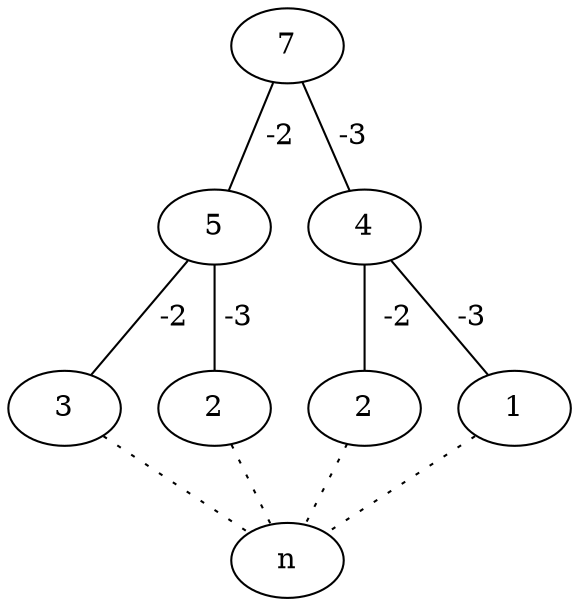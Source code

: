 graph G {
    node1 [label="7"]

    //rigth branch
    node2 [label="5"]
    node3 [label="3"]
    node4 [label="2"]

    //left branch
    node5 [label="4"]
    node6 [label="2"]
    node7 [label="1"]

    node1 -- node2 [label=" -2"]
    node1 -- node5 [label=" -3"]

    node2 -- node3 [label=" -2"]
    node2 -- node4 [label=" -3"]

    node5 -- node6 [label="  -2"]
    node5 -- node7 [label=" -3"]

    node4 -- n [style=dotted]
    node6 -- n [style=dotted]
    node7 -- n [style=dotted]
    node3 -- n [style=dotted]

}
